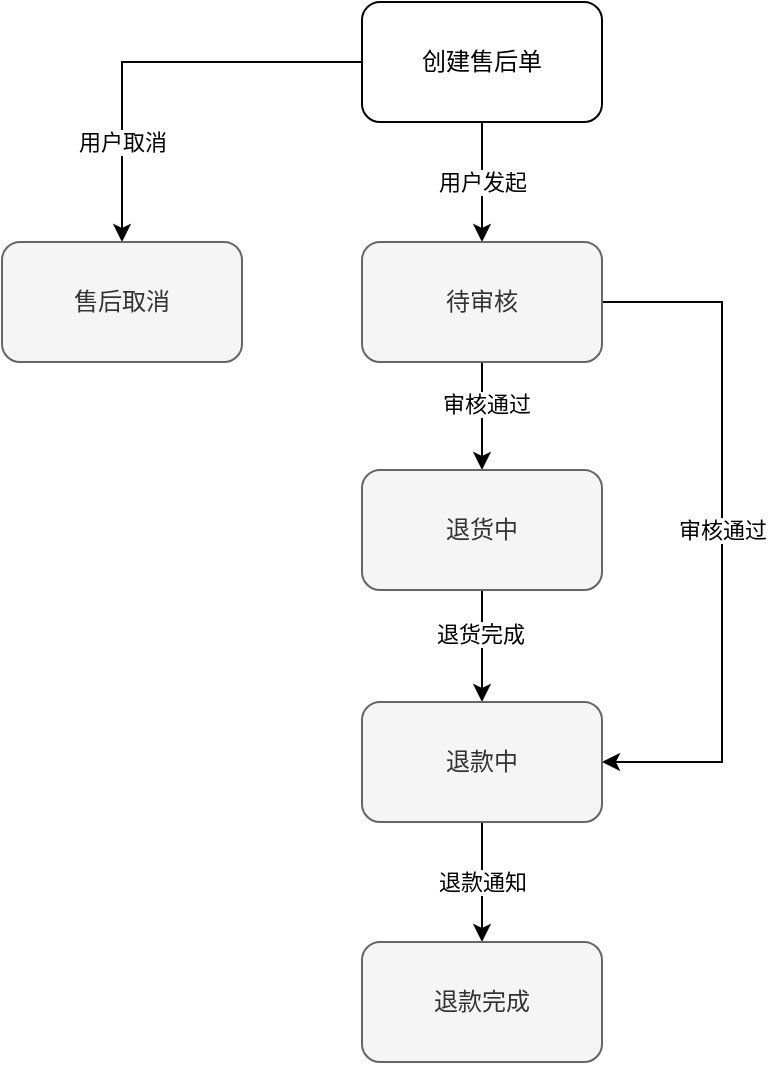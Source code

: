 <mxfile version="24.2.5" type="device">
  <diagram id="6a731a19-8d31-9384-78a2-239565b7b9f0" name="Page-1">
    <mxGraphModel dx="1114" dy="824" grid="1" gridSize="10" guides="1" tooltips="1" connect="1" arrows="1" fold="1" page="1" pageScale="1" pageWidth="1169" pageHeight="827" background="none" math="0" shadow="0">
      <root>
        <mxCell id="0" />
        <mxCell id="1" parent="0" />
        <mxCell id="5tmW73WULa5ryGkGiCUB-57" style="edgeStyle=orthogonalEdgeStyle;rounded=0;orthogonalLoop=1;jettySize=auto;html=1;exitX=0.5;exitY=1;exitDx=0;exitDy=0;entryX=0.5;entryY=0;entryDx=0;entryDy=0;" parent="1" source="5tmW73WULa5ryGkGiCUB-55" target="5tmW73WULa5ryGkGiCUB-56" edge="1">
          <mxGeometry relative="1" as="geometry" />
        </mxCell>
        <mxCell id="5tmW73WULa5ryGkGiCUB-58" value="用户发起" style="edgeLabel;html=1;align=center;verticalAlign=middle;resizable=0;points=[];" parent="5tmW73WULa5ryGkGiCUB-57" vertex="1" connectable="0">
          <mxGeometry x="0.2" y="-1" relative="1" as="geometry">
            <mxPoint x="1" y="-6" as="offset" />
          </mxGeometry>
        </mxCell>
        <mxCell id="5tmW73WULa5ryGkGiCUB-66" style="edgeStyle=orthogonalEdgeStyle;rounded=0;orthogonalLoop=1;jettySize=auto;html=1;exitX=0;exitY=0.5;exitDx=0;exitDy=0;entryX=0.5;entryY=0;entryDx=0;entryDy=0;" parent="1" source="5tmW73WULa5ryGkGiCUB-55" target="5tmW73WULa5ryGkGiCUB-65" edge="1">
          <mxGeometry relative="1" as="geometry" />
        </mxCell>
        <mxCell id="5tmW73WULa5ryGkGiCUB-67" value="用户取消" style="edgeLabel;html=1;align=center;verticalAlign=middle;resizable=0;points=[];" parent="5tmW73WULa5ryGkGiCUB-66" vertex="1" connectable="0">
          <mxGeometry x="0.524" relative="1" as="geometry">
            <mxPoint as="offset" />
          </mxGeometry>
        </mxCell>
        <mxCell id="5tmW73WULa5ryGkGiCUB-55" value="创建售后单" style="rounded=1;whiteSpace=wrap;html=1;" parent="1" vertex="1">
          <mxGeometry x="480" y="150" width="120" height="60" as="geometry" />
        </mxCell>
        <mxCell id="5tmW73WULa5ryGkGiCUB-60" style="edgeStyle=orthogonalEdgeStyle;rounded=0;orthogonalLoop=1;jettySize=auto;html=1;exitX=0.5;exitY=1;exitDx=0;exitDy=0;" parent="1" source="5tmW73WULa5ryGkGiCUB-56" target="5tmW73WULa5ryGkGiCUB-59" edge="1">
          <mxGeometry relative="1" as="geometry" />
        </mxCell>
        <mxCell id="5tmW73WULa5ryGkGiCUB-71" value="审核通过" style="edgeLabel;html=1;align=center;verticalAlign=middle;resizable=0;points=[];" parent="5tmW73WULa5ryGkGiCUB-60" vertex="1" connectable="0">
          <mxGeometry x="-0.222" y="2" relative="1" as="geometry">
            <mxPoint as="offset" />
          </mxGeometry>
        </mxCell>
        <mxCell id="5tmW73WULa5ryGkGiCUB-68" style="edgeStyle=orthogonalEdgeStyle;rounded=0;orthogonalLoop=1;jettySize=auto;html=1;exitX=1;exitY=0.5;exitDx=0;exitDy=0;entryX=1;entryY=0.5;entryDx=0;entryDy=0;" parent="1" source="5tmW73WULa5ryGkGiCUB-56" target="5tmW73WULa5ryGkGiCUB-61" edge="1">
          <mxGeometry relative="1" as="geometry">
            <Array as="points">
              <mxPoint x="660" y="300" />
              <mxPoint x="660" y="530" />
            </Array>
          </mxGeometry>
        </mxCell>
        <mxCell id="5tmW73WULa5ryGkGiCUB-69" value="审核通过" style="edgeLabel;html=1;align=center;verticalAlign=middle;resizable=0;points=[];" parent="5tmW73WULa5ryGkGiCUB-68" vertex="1" connectable="0">
          <mxGeometry x="-0.069" relative="1" as="geometry">
            <mxPoint y="11" as="offset" />
          </mxGeometry>
        </mxCell>
        <mxCell id="5tmW73WULa5ryGkGiCUB-56" value="待审核" style="rounded=1;whiteSpace=wrap;html=1;fillColor=#f5f5f5;fontColor=#333333;strokeColor=#666666;" parent="1" vertex="1">
          <mxGeometry x="480" y="270" width="120" height="60" as="geometry" />
        </mxCell>
        <mxCell id="5tmW73WULa5ryGkGiCUB-62" style="edgeStyle=orthogonalEdgeStyle;rounded=0;orthogonalLoop=1;jettySize=auto;html=1;exitX=0.5;exitY=1;exitDx=0;exitDy=0;" parent="1" source="5tmW73WULa5ryGkGiCUB-59" target="5tmW73WULa5ryGkGiCUB-61" edge="1">
          <mxGeometry relative="1" as="geometry" />
        </mxCell>
        <mxCell id="5tmW73WULa5ryGkGiCUB-72" value="退货完成" style="edgeLabel;html=1;align=center;verticalAlign=middle;resizable=0;points=[];" parent="5tmW73WULa5ryGkGiCUB-62" vertex="1" connectable="0">
          <mxGeometry x="-0.214" y="-1" relative="1" as="geometry">
            <mxPoint as="offset" />
          </mxGeometry>
        </mxCell>
        <mxCell id="5tmW73WULa5ryGkGiCUB-59" value="退货中" style="rounded=1;whiteSpace=wrap;html=1;fillColor=#f5f5f5;fontColor=#333333;strokeColor=#666666;" parent="1" vertex="1">
          <mxGeometry x="480" y="384" width="120" height="60" as="geometry" />
        </mxCell>
        <mxCell id="5tmW73WULa5ryGkGiCUB-64" style="edgeStyle=orthogonalEdgeStyle;rounded=0;orthogonalLoop=1;jettySize=auto;html=1;exitX=0.5;exitY=1;exitDx=0;exitDy=0;" parent="1" source="5tmW73WULa5ryGkGiCUB-61" target="5tmW73WULa5ryGkGiCUB-63" edge="1">
          <mxGeometry relative="1" as="geometry" />
        </mxCell>
        <mxCell id="5tmW73WULa5ryGkGiCUB-61" value="退款中" style="rounded=1;whiteSpace=wrap;html=1;fillColor=#f5f5f5;fontColor=#333333;strokeColor=#666666;" parent="1" vertex="1">
          <mxGeometry x="480" y="500" width="120" height="60" as="geometry" />
        </mxCell>
        <mxCell id="5tmW73WULa5ryGkGiCUB-63" value="退款完成" style="rounded=1;whiteSpace=wrap;html=1;fillColor=#f5f5f5;fontColor=#333333;strokeColor=#666666;" parent="1" vertex="1">
          <mxGeometry x="480" y="620" width="120" height="60" as="geometry" />
        </mxCell>
        <mxCell id="5tmW73WULa5ryGkGiCUB-65" value="售后取消" style="rounded=1;whiteSpace=wrap;html=1;fillColor=#f5f5f5;fontColor=#333333;strokeColor=#666666;" parent="1" vertex="1">
          <mxGeometry x="300" y="270" width="120" height="60" as="geometry" />
        </mxCell>
        <mxCell id="5tmW73WULa5ryGkGiCUB-73" value="退款通知" style="edgeLabel;html=1;align=center;verticalAlign=middle;resizable=0;points=[];" parent="1" vertex="1" connectable="0">
          <mxGeometry x="540" y="590" as="geometry" />
        </mxCell>
      </root>
    </mxGraphModel>
  </diagram>
</mxfile>
